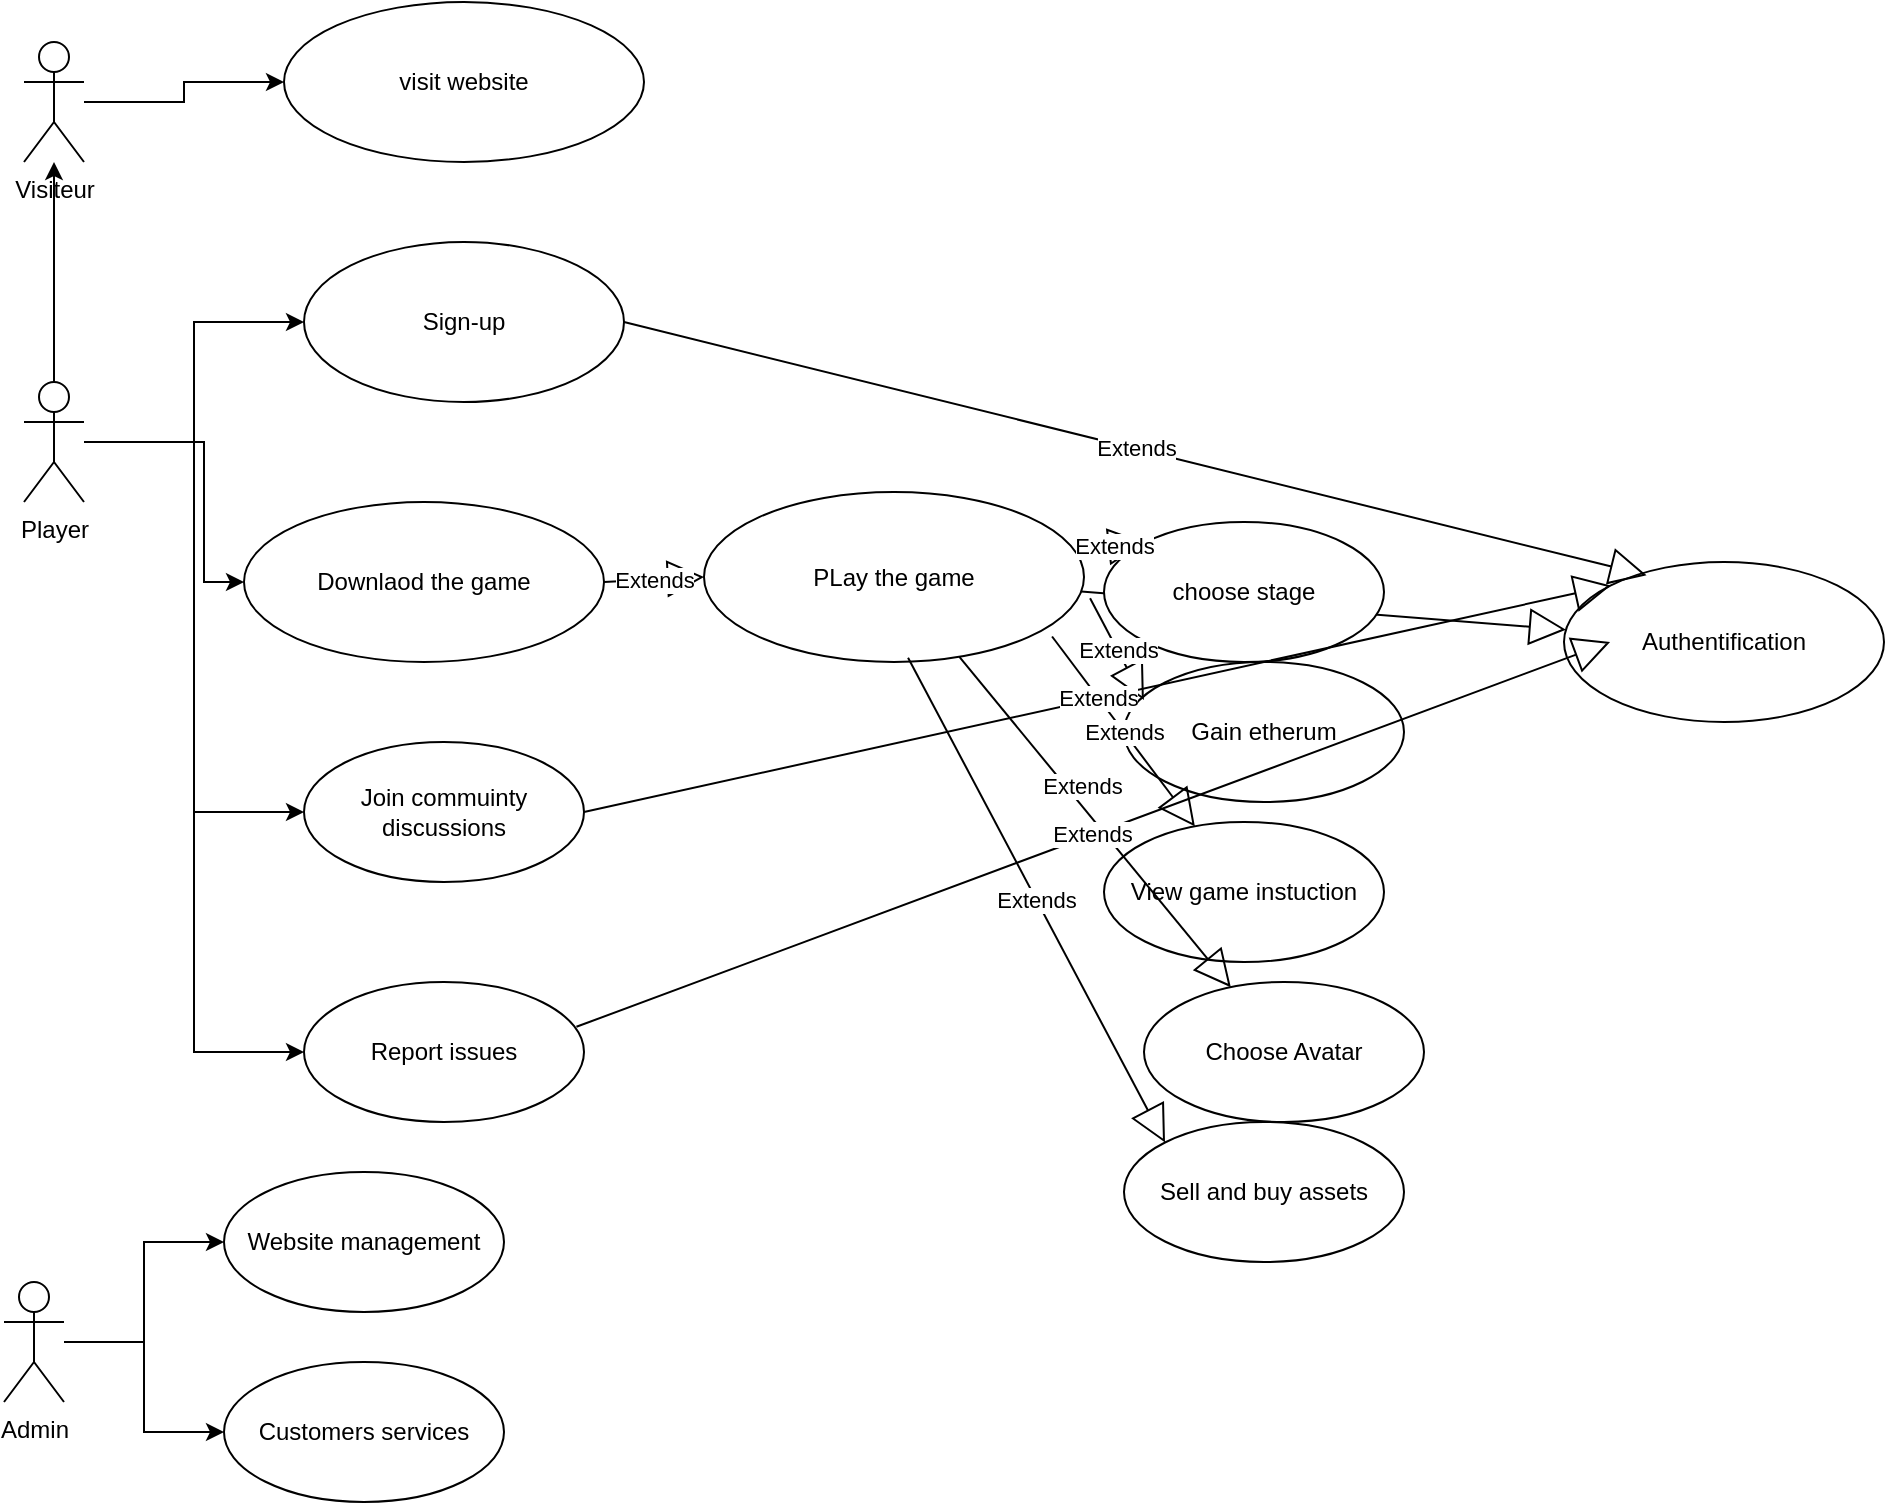 <mxfile version="24.7.16">
  <diagram id="C5RBs43oDa-KdzZeNtuy" name="Page-1">
    <mxGraphModel dx="1867" dy="805" grid="1" gridSize="10" guides="1" tooltips="1" connect="1" arrows="1" fold="1" page="1" pageScale="1" pageWidth="827" pageHeight="1169" math="0" shadow="0">
      <root>
        <mxCell id="WIyWlLk6GJQsqaUBKTNV-0" />
        <mxCell id="WIyWlLk6GJQsqaUBKTNV-1" parent="WIyWlLk6GJQsqaUBKTNV-0" />
        <mxCell id="iqeTOHDVoDksP4cln9Rx-6" style="edgeStyle=orthogonalEdgeStyle;rounded=0;orthogonalLoop=1;jettySize=auto;html=1;" edge="1" parent="WIyWlLk6GJQsqaUBKTNV-1" source="iqeTOHDVoDksP4cln9Rx-0" target="iqeTOHDVoDksP4cln9Rx-4">
          <mxGeometry relative="1" as="geometry" />
        </mxCell>
        <mxCell id="iqeTOHDVoDksP4cln9Rx-14" style="edgeStyle=orthogonalEdgeStyle;rounded=0;orthogonalLoop=1;jettySize=auto;html=1;" edge="1" parent="WIyWlLk6GJQsqaUBKTNV-1" source="iqeTOHDVoDksP4cln9Rx-0" target="iqeTOHDVoDksP4cln9Rx-12">
          <mxGeometry relative="1" as="geometry" />
        </mxCell>
        <mxCell id="iqeTOHDVoDksP4cln9Rx-16" style="edgeStyle=orthogonalEdgeStyle;rounded=0;orthogonalLoop=1;jettySize=auto;html=1;" edge="1" parent="WIyWlLk6GJQsqaUBKTNV-1" source="iqeTOHDVoDksP4cln9Rx-0" target="iqeTOHDVoDksP4cln9Rx-15">
          <mxGeometry relative="1" as="geometry">
            <Array as="points">
              <mxPoint x="120" y="220" />
            </Array>
          </mxGeometry>
        </mxCell>
        <mxCell id="iqeTOHDVoDksP4cln9Rx-32" style="edgeStyle=orthogonalEdgeStyle;rounded=0;orthogonalLoop=1;jettySize=auto;html=1;entryX=0;entryY=0.5;entryDx=0;entryDy=0;" edge="1" parent="WIyWlLk6GJQsqaUBKTNV-1" source="iqeTOHDVoDksP4cln9Rx-0" target="iqeTOHDVoDksP4cln9Rx-31">
          <mxGeometry relative="1" as="geometry" />
        </mxCell>
        <mxCell id="iqeTOHDVoDksP4cln9Rx-34" style="edgeStyle=orthogonalEdgeStyle;rounded=0;orthogonalLoop=1;jettySize=auto;html=1;entryX=0;entryY=0.5;entryDx=0;entryDy=0;" edge="1" parent="WIyWlLk6GJQsqaUBKTNV-1" source="iqeTOHDVoDksP4cln9Rx-0" target="iqeTOHDVoDksP4cln9Rx-33">
          <mxGeometry relative="1" as="geometry" />
        </mxCell>
        <mxCell id="iqeTOHDVoDksP4cln9Rx-0" value="&lt;div&gt;Player&lt;/div&gt;" style="shape=umlActor;verticalLabelPosition=bottom;verticalAlign=top;html=1;outlineConnect=0;" vertex="1" parent="WIyWlLk6GJQsqaUBKTNV-1">
          <mxGeometry x="30" y="190" width="30" height="60" as="geometry" />
        </mxCell>
        <mxCell id="iqeTOHDVoDksP4cln9Rx-2" value="visit website" style="ellipse;whiteSpace=wrap;html=1;" vertex="1" parent="WIyWlLk6GJQsqaUBKTNV-1">
          <mxGeometry x="160" width="180" height="80" as="geometry" />
        </mxCell>
        <mxCell id="iqeTOHDVoDksP4cln9Rx-7" style="edgeStyle=orthogonalEdgeStyle;rounded=0;orthogonalLoop=1;jettySize=auto;html=1;" edge="1" parent="WIyWlLk6GJQsqaUBKTNV-1" source="iqeTOHDVoDksP4cln9Rx-4" target="iqeTOHDVoDksP4cln9Rx-2">
          <mxGeometry relative="1" as="geometry" />
        </mxCell>
        <mxCell id="iqeTOHDVoDksP4cln9Rx-4" value="&lt;div&gt;Visiteur&lt;/div&gt;" style="shape=umlActor;verticalLabelPosition=bottom;verticalAlign=top;html=1;outlineConnect=0;" vertex="1" parent="WIyWlLk6GJQsqaUBKTNV-1">
          <mxGeometry x="30" y="20" width="30" height="60" as="geometry" />
        </mxCell>
        <mxCell id="iqeTOHDVoDksP4cln9Rx-10" value="Authentification" style="ellipse;whiteSpace=wrap;html=1;" vertex="1" parent="WIyWlLk6GJQsqaUBKTNV-1">
          <mxGeometry x="800" y="280" width="160" height="80" as="geometry" />
        </mxCell>
        <mxCell id="iqeTOHDVoDksP4cln9Rx-12" value="Sign-up" style="ellipse;whiteSpace=wrap;html=1;" vertex="1" parent="WIyWlLk6GJQsqaUBKTNV-1">
          <mxGeometry x="170" y="120" width="160" height="80" as="geometry" />
        </mxCell>
        <mxCell id="iqeTOHDVoDksP4cln9Rx-15" value="Downlaod the game" style="ellipse;whiteSpace=wrap;html=1;" vertex="1" parent="WIyWlLk6GJQsqaUBKTNV-1">
          <mxGeometry x="140" y="250" width="180" height="80" as="geometry" />
        </mxCell>
        <mxCell id="iqeTOHDVoDksP4cln9Rx-17" value="PLay the game" style="ellipse;whiteSpace=wrap;html=1;" vertex="1" parent="WIyWlLk6GJQsqaUBKTNV-1">
          <mxGeometry x="370" y="245" width="190" height="85" as="geometry" />
        </mxCell>
        <mxCell id="iqeTOHDVoDksP4cln9Rx-19" value="Extends" style="endArrow=block;endSize=16;endFill=0;html=1;rounded=0;exitX=1;exitY=0.5;exitDx=0;exitDy=0;entryX=0;entryY=0.5;entryDx=0;entryDy=0;" edge="1" parent="WIyWlLk6GJQsqaUBKTNV-1" source="iqeTOHDVoDksP4cln9Rx-15" target="iqeTOHDVoDksP4cln9Rx-17">
          <mxGeometry width="160" relative="1" as="geometry">
            <mxPoint x="490" y="210" as="sourcePoint" />
            <mxPoint x="350" y="210" as="targetPoint" />
          </mxGeometry>
        </mxCell>
        <mxCell id="iqeTOHDVoDksP4cln9Rx-20" value="Extends" style="endArrow=block;endSize=16;endFill=0;html=1;rounded=0;exitX=1;exitY=0.5;exitDx=0;exitDy=0;entryX=0.258;entryY=0.083;entryDx=0;entryDy=0;entryPerimeter=0;" edge="1" parent="WIyWlLk6GJQsqaUBKTNV-1" source="iqeTOHDVoDksP4cln9Rx-12" target="iqeTOHDVoDksP4cln9Rx-10">
          <mxGeometry width="160" relative="1" as="geometry">
            <mxPoint x="330" y="220" as="sourcePoint" />
            <mxPoint x="490" y="220" as="targetPoint" />
          </mxGeometry>
        </mxCell>
        <mxCell id="iqeTOHDVoDksP4cln9Rx-23" value="Extends" style="endArrow=block;endSize=16;endFill=0;html=1;rounded=0;" edge="1" parent="WIyWlLk6GJQsqaUBKTNV-1" source="iqeTOHDVoDksP4cln9Rx-17" target="iqeTOHDVoDksP4cln9Rx-10">
          <mxGeometry width="160" relative="1" as="geometry">
            <mxPoint x="600" y="270" as="sourcePoint" />
            <mxPoint x="490" y="330" as="targetPoint" />
          </mxGeometry>
        </mxCell>
        <mxCell id="iqeTOHDVoDksP4cln9Rx-24" value="choose stage" style="ellipse;whiteSpace=wrap;html=1;" vertex="1" parent="WIyWlLk6GJQsqaUBKTNV-1">
          <mxGeometry x="570" y="260" width="140" height="70" as="geometry" />
        </mxCell>
        <mxCell id="iqeTOHDVoDksP4cln9Rx-25" value="Gain etherum" style="ellipse;whiteSpace=wrap;html=1;" vertex="1" parent="WIyWlLk6GJQsqaUBKTNV-1">
          <mxGeometry x="580" y="330" width="140" height="70" as="geometry" />
        </mxCell>
        <mxCell id="iqeTOHDVoDksP4cln9Rx-26" value="Extends" style="endArrow=block;endSize=16;endFill=0;html=1;rounded=0;exitX=1;exitY=0.338;exitDx=0;exitDy=0;exitPerimeter=0;entryX=0;entryY=0;entryDx=0;entryDy=0;" edge="1" parent="WIyWlLk6GJQsqaUBKTNV-1" source="iqeTOHDVoDksP4cln9Rx-17" target="iqeTOHDVoDksP4cln9Rx-24">
          <mxGeometry width="160" relative="1" as="geometry">
            <mxPoint x="330" y="510" as="sourcePoint" />
            <mxPoint x="490" y="510" as="targetPoint" />
          </mxGeometry>
        </mxCell>
        <mxCell id="iqeTOHDVoDksP4cln9Rx-27" value="Extends" style="endArrow=block;endSize=16;endFill=0;html=1;rounded=0;exitX=1.016;exitY=0.625;exitDx=0;exitDy=0;entryX=0.071;entryY=0.271;entryDx=0;entryDy=0;entryPerimeter=0;exitPerimeter=0;" edge="1" parent="WIyWlLk6GJQsqaUBKTNV-1" source="iqeTOHDVoDksP4cln9Rx-17" target="iqeTOHDVoDksP4cln9Rx-25">
          <mxGeometry width="160" relative="1" as="geometry">
            <mxPoint x="437" y="429" as="sourcePoint" />
            <mxPoint x="471" y="450" as="targetPoint" />
          </mxGeometry>
        </mxCell>
        <mxCell id="iqeTOHDVoDksP4cln9Rx-28" value="View game instuction" style="ellipse;whiteSpace=wrap;html=1;" vertex="1" parent="WIyWlLk6GJQsqaUBKTNV-1">
          <mxGeometry x="570" y="410" width="140" height="70" as="geometry" />
        </mxCell>
        <mxCell id="iqeTOHDVoDksP4cln9Rx-29" value="Extends" style="endArrow=block;endSize=16;endFill=0;html=1;rounded=0;exitX=0.916;exitY=0.85;exitDx=0;exitDy=0;exitPerimeter=0;" edge="1" parent="WIyWlLk6GJQsqaUBKTNV-1" source="iqeTOHDVoDksP4cln9Rx-17" target="iqeTOHDVoDksP4cln9Rx-28">
          <mxGeometry width="160" relative="1" as="geometry">
            <mxPoint x="330" y="510" as="sourcePoint" />
            <mxPoint x="490" y="510" as="targetPoint" />
          </mxGeometry>
        </mxCell>
        <mxCell id="iqeTOHDVoDksP4cln9Rx-31" value="Join commuinty discussions" style="ellipse;whiteSpace=wrap;html=1;" vertex="1" parent="WIyWlLk6GJQsqaUBKTNV-1">
          <mxGeometry x="170" y="370" width="140" height="70" as="geometry" />
        </mxCell>
        <mxCell id="iqeTOHDVoDksP4cln9Rx-33" value="Report issues" style="ellipse;whiteSpace=wrap;html=1;" vertex="1" parent="WIyWlLk6GJQsqaUBKTNV-1">
          <mxGeometry x="170" y="490" width="140" height="70" as="geometry" />
        </mxCell>
        <mxCell id="iqeTOHDVoDksP4cln9Rx-35" value="Choose Avatar" style="ellipse;whiteSpace=wrap;html=1;" vertex="1" parent="WIyWlLk6GJQsqaUBKTNV-1">
          <mxGeometry x="590" y="490" width="140" height="70" as="geometry" />
        </mxCell>
        <mxCell id="iqeTOHDVoDksP4cln9Rx-36" value="Sell and buy assets" style="ellipse;whiteSpace=wrap;html=1;" vertex="1" parent="WIyWlLk6GJQsqaUBKTNV-1">
          <mxGeometry x="580" y="560" width="140" height="70" as="geometry" />
        </mxCell>
        <mxCell id="iqeTOHDVoDksP4cln9Rx-37" value="Extends" style="endArrow=block;endSize=16;endFill=0;html=1;rounded=0;" edge="1" parent="WIyWlLk6GJQsqaUBKTNV-1" source="iqeTOHDVoDksP4cln9Rx-17" target="iqeTOHDVoDksP4cln9Rx-35">
          <mxGeometry x="-0.171" y="6" width="160" relative="1" as="geometry">
            <mxPoint x="471" y="390" as="sourcePoint" />
            <mxPoint x="630" y="476" as="targetPoint" />
            <mxPoint as="offset" />
          </mxGeometry>
        </mxCell>
        <mxCell id="iqeTOHDVoDksP4cln9Rx-38" value="Extends" style="endArrow=block;endSize=16;endFill=0;html=1;rounded=0;exitX=0.537;exitY=0.975;exitDx=0;exitDy=0;exitPerimeter=0;entryX=0;entryY=0;entryDx=0;entryDy=0;" edge="1" parent="WIyWlLk6GJQsqaUBKTNV-1" source="iqeTOHDVoDksP4cln9Rx-17" target="iqeTOHDVoDksP4cln9Rx-36">
          <mxGeometry width="160" relative="1" as="geometry">
            <mxPoint x="544" y="363" as="sourcePoint" />
            <mxPoint x="703" y="449" as="targetPoint" />
          </mxGeometry>
        </mxCell>
        <mxCell id="iqeTOHDVoDksP4cln9Rx-41" style="edgeStyle=orthogonalEdgeStyle;rounded=0;orthogonalLoop=1;jettySize=auto;html=1;entryX=0;entryY=0.5;entryDx=0;entryDy=0;" edge="1" parent="WIyWlLk6GJQsqaUBKTNV-1" source="iqeTOHDVoDksP4cln9Rx-39" target="iqeTOHDVoDksP4cln9Rx-40">
          <mxGeometry relative="1" as="geometry" />
        </mxCell>
        <mxCell id="iqeTOHDVoDksP4cln9Rx-43" style="edgeStyle=orthogonalEdgeStyle;rounded=0;orthogonalLoop=1;jettySize=auto;html=1;" edge="1" parent="WIyWlLk6GJQsqaUBKTNV-1" source="iqeTOHDVoDksP4cln9Rx-39" target="iqeTOHDVoDksP4cln9Rx-42">
          <mxGeometry relative="1" as="geometry" />
        </mxCell>
        <mxCell id="iqeTOHDVoDksP4cln9Rx-39" value="Admin" style="shape=umlActor;verticalLabelPosition=bottom;verticalAlign=top;html=1;" vertex="1" parent="WIyWlLk6GJQsqaUBKTNV-1">
          <mxGeometry x="20" y="640" width="30" height="60" as="geometry" />
        </mxCell>
        <mxCell id="iqeTOHDVoDksP4cln9Rx-40" value="Website management" style="ellipse;whiteSpace=wrap;html=1;" vertex="1" parent="WIyWlLk6GJQsqaUBKTNV-1">
          <mxGeometry x="130" y="585" width="140" height="70" as="geometry" />
        </mxCell>
        <mxCell id="iqeTOHDVoDksP4cln9Rx-42" value="Customers services" style="ellipse;whiteSpace=wrap;html=1;" vertex="1" parent="WIyWlLk6GJQsqaUBKTNV-1">
          <mxGeometry x="130" y="680" width="140" height="70" as="geometry" />
        </mxCell>
        <mxCell id="iqeTOHDVoDksP4cln9Rx-45" value="Extends" style="endArrow=block;endSize=16;endFill=0;html=1;rounded=0;exitX=1;exitY=0.5;exitDx=0;exitDy=0;entryX=0;entryY=0;entryDx=0;entryDy=0;" edge="1" parent="WIyWlLk6GJQsqaUBKTNV-1" source="iqeTOHDVoDksP4cln9Rx-31" target="iqeTOHDVoDksP4cln9Rx-10">
          <mxGeometry width="160" relative="1" as="geometry">
            <mxPoint x="530" y="430" as="sourcePoint" />
            <mxPoint x="690" y="430" as="targetPoint" />
          </mxGeometry>
        </mxCell>
        <mxCell id="iqeTOHDVoDksP4cln9Rx-46" value="Extends" style="endArrow=block;endSize=16;endFill=0;html=1;rounded=0;exitX=0.973;exitY=0.32;exitDx=0;exitDy=0;entryX=0.144;entryY=0.5;entryDx=0;entryDy=0;entryPerimeter=0;exitPerimeter=0;" edge="1" parent="WIyWlLk6GJQsqaUBKTNV-1" source="iqeTOHDVoDksP4cln9Rx-33" target="iqeTOHDVoDksP4cln9Rx-10">
          <mxGeometry width="160" relative="1" as="geometry">
            <mxPoint x="240" y="560" as="sourcePoint" />
            <mxPoint x="720" y="275" as="targetPoint" />
          </mxGeometry>
        </mxCell>
      </root>
    </mxGraphModel>
  </diagram>
</mxfile>

